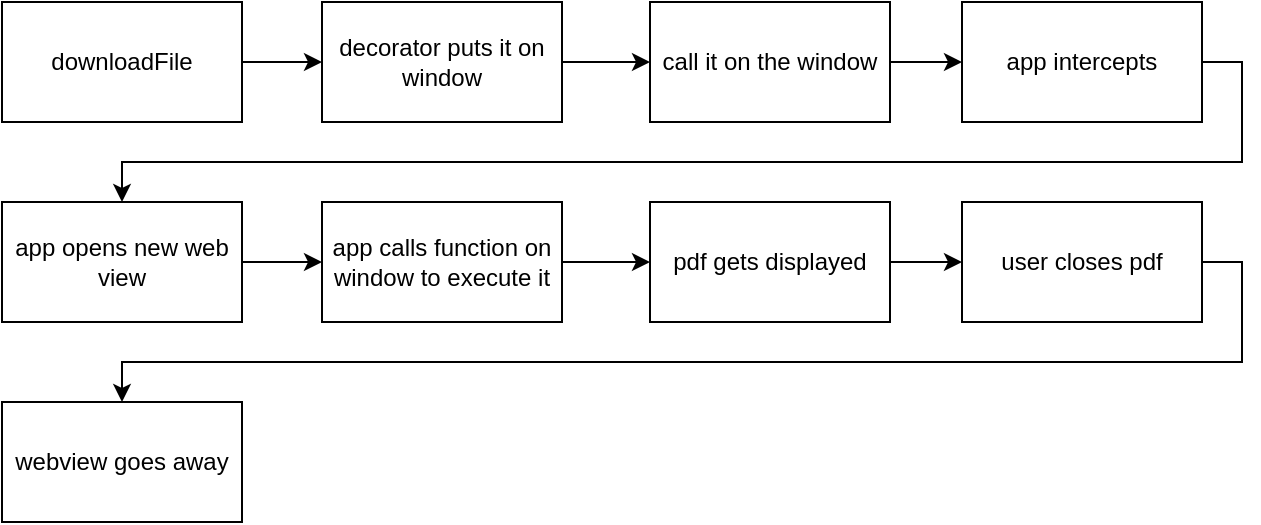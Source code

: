 <mxfile version="13.6.9" type="device"><diagram id="6KfJP1RDFHg0VOllrF6a" name="Page-1"><mxGraphModel dx="1186" dy="651" grid="1" gridSize="10" guides="1" tooltips="1" connect="1" arrows="1" fold="1" page="1" pageScale="1" pageWidth="827" pageHeight="1169" math="0" shadow="0"><root><mxCell id="0"/><mxCell id="1" parent="0"/><mxCell id="xyGem3HLMJvPQjtU7sMs-5" style="edgeStyle=orthogonalEdgeStyle;rounded=0;orthogonalLoop=1;jettySize=auto;html=1;exitX=1;exitY=0.5;exitDx=0;exitDy=0;entryX=0;entryY=0.5;entryDx=0;entryDy=0;" edge="1" parent="1" source="hg6nauk0k21BYlXcLfVC-1" target="hg6nauk0k21BYlXcLfVC-7"><mxGeometry relative="1" as="geometry"/></mxCell><mxCell id="hg6nauk0k21BYlXcLfVC-1" value="app calls function on window to execute it" style="rounded=0;whiteSpace=wrap;html=1;" parent="1" vertex="1"><mxGeometry x="250" y="190" width="120" height="60" as="geometry"/></mxCell><mxCell id="xyGem3HLMJvPQjtU7sMs-8" style="edgeStyle=orthogonalEdgeStyle;rounded=0;orthogonalLoop=1;jettySize=auto;html=1;exitX=1;exitY=0.5;exitDx=0;exitDy=0;" edge="1" parent="1" source="hg6nauk0k21BYlXcLfVC-2" target="hg6nauk0k21BYlXcLfVC-3"><mxGeometry relative="1" as="geometry"/></mxCell><mxCell id="hg6nauk0k21BYlXcLfVC-2" value="downloadFile" style="rounded=0;whiteSpace=wrap;html=1;" parent="1" vertex="1"><mxGeometry x="90" y="90" width="120" height="60" as="geometry"/></mxCell><mxCell id="xyGem3HLMJvPQjtU7sMs-2" style="edgeStyle=orthogonalEdgeStyle;rounded=0;orthogonalLoop=1;jettySize=auto;html=1;exitX=1;exitY=0.5;exitDx=0;exitDy=0;entryX=0;entryY=0.5;entryDx=0;entryDy=0;" edge="1" parent="1" source="hg6nauk0k21BYlXcLfVC-3" target="hg6nauk0k21BYlXcLfVC-4"><mxGeometry relative="1" as="geometry"/></mxCell><mxCell id="hg6nauk0k21BYlXcLfVC-3" value="decorator puts it on window" style="rounded=0;whiteSpace=wrap;html=1;" parent="1" vertex="1"><mxGeometry x="250" y="90" width="120" height="60" as="geometry"/></mxCell><mxCell id="xyGem3HLMJvPQjtU7sMs-3" style="edgeStyle=orthogonalEdgeStyle;rounded=0;orthogonalLoop=1;jettySize=auto;html=1;exitX=1;exitY=0.5;exitDx=0;exitDy=0;entryX=0;entryY=0.5;entryDx=0;entryDy=0;" edge="1" parent="1" source="hg6nauk0k21BYlXcLfVC-4" target="hg6nauk0k21BYlXcLfVC-5"><mxGeometry relative="1" as="geometry"/></mxCell><mxCell id="hg6nauk0k21BYlXcLfVC-4" value="call it on the window" style="rounded=0;whiteSpace=wrap;html=1;" parent="1" vertex="1"><mxGeometry x="414" y="90" width="120" height="60" as="geometry"/></mxCell><mxCell id="xyGem3HLMJvPQjtU7sMs-9" style="edgeStyle=orthogonalEdgeStyle;rounded=0;orthogonalLoop=1;jettySize=auto;html=1;exitX=1;exitY=0.5;exitDx=0;exitDy=0;entryX=0.5;entryY=0;entryDx=0;entryDy=0;" edge="1" parent="1" source="hg6nauk0k21BYlXcLfVC-5" target="hg6nauk0k21BYlXcLfVC-6"><mxGeometry relative="1" as="geometry"/></mxCell><mxCell id="hg6nauk0k21BYlXcLfVC-5" value="app intercepts" style="rounded=0;whiteSpace=wrap;html=1;" parent="1" vertex="1"><mxGeometry x="570" y="90" width="120" height="60" as="geometry"/></mxCell><mxCell id="xyGem3HLMJvPQjtU7sMs-4" style="edgeStyle=orthogonalEdgeStyle;rounded=0;orthogonalLoop=1;jettySize=auto;html=1;exitX=1;exitY=0.5;exitDx=0;exitDy=0;entryX=0;entryY=0.5;entryDx=0;entryDy=0;" edge="1" parent="1" source="hg6nauk0k21BYlXcLfVC-6" target="hg6nauk0k21BYlXcLfVC-1"><mxGeometry relative="1" as="geometry"/></mxCell><mxCell id="hg6nauk0k21BYlXcLfVC-6" value="app opens new web view" style="rounded=0;whiteSpace=wrap;html=1;" parent="1" vertex="1"><mxGeometry x="90" y="190" width="120" height="60" as="geometry"/></mxCell><mxCell id="xyGem3HLMJvPQjtU7sMs-6" style="edgeStyle=orthogonalEdgeStyle;rounded=0;orthogonalLoop=1;jettySize=auto;html=1;exitX=1;exitY=0.5;exitDx=0;exitDy=0;entryX=0;entryY=0.5;entryDx=0;entryDy=0;" edge="1" parent="1" source="hg6nauk0k21BYlXcLfVC-7" target="hg6nauk0k21BYlXcLfVC-8"><mxGeometry relative="1" as="geometry"/></mxCell><mxCell id="hg6nauk0k21BYlXcLfVC-7" value="pdf gets displayed" style="rounded=0;whiteSpace=wrap;html=1;" parent="1" vertex="1"><mxGeometry x="414" y="190" width="120" height="60" as="geometry"/></mxCell><mxCell id="xyGem3HLMJvPQjtU7sMs-10" style="edgeStyle=orthogonalEdgeStyle;rounded=0;orthogonalLoop=1;jettySize=auto;html=1;exitX=1;exitY=0.5;exitDx=0;exitDy=0;" edge="1" parent="1" source="hg6nauk0k21BYlXcLfVC-8" target="hg6nauk0k21BYlXcLfVC-9"><mxGeometry relative="1" as="geometry"/></mxCell><mxCell id="hg6nauk0k21BYlXcLfVC-8" value="user closes pdf" style="rounded=0;whiteSpace=wrap;html=1;" parent="1" vertex="1"><mxGeometry x="570" y="190" width="120" height="60" as="geometry"/></mxCell><mxCell id="hg6nauk0k21BYlXcLfVC-9" value="webview goes away" style="rounded=0;whiteSpace=wrap;html=1;" parent="1" vertex="1"><mxGeometry x="90" y="290" width="120" height="60" as="geometry"/></mxCell></root></mxGraphModel></diagram></mxfile>